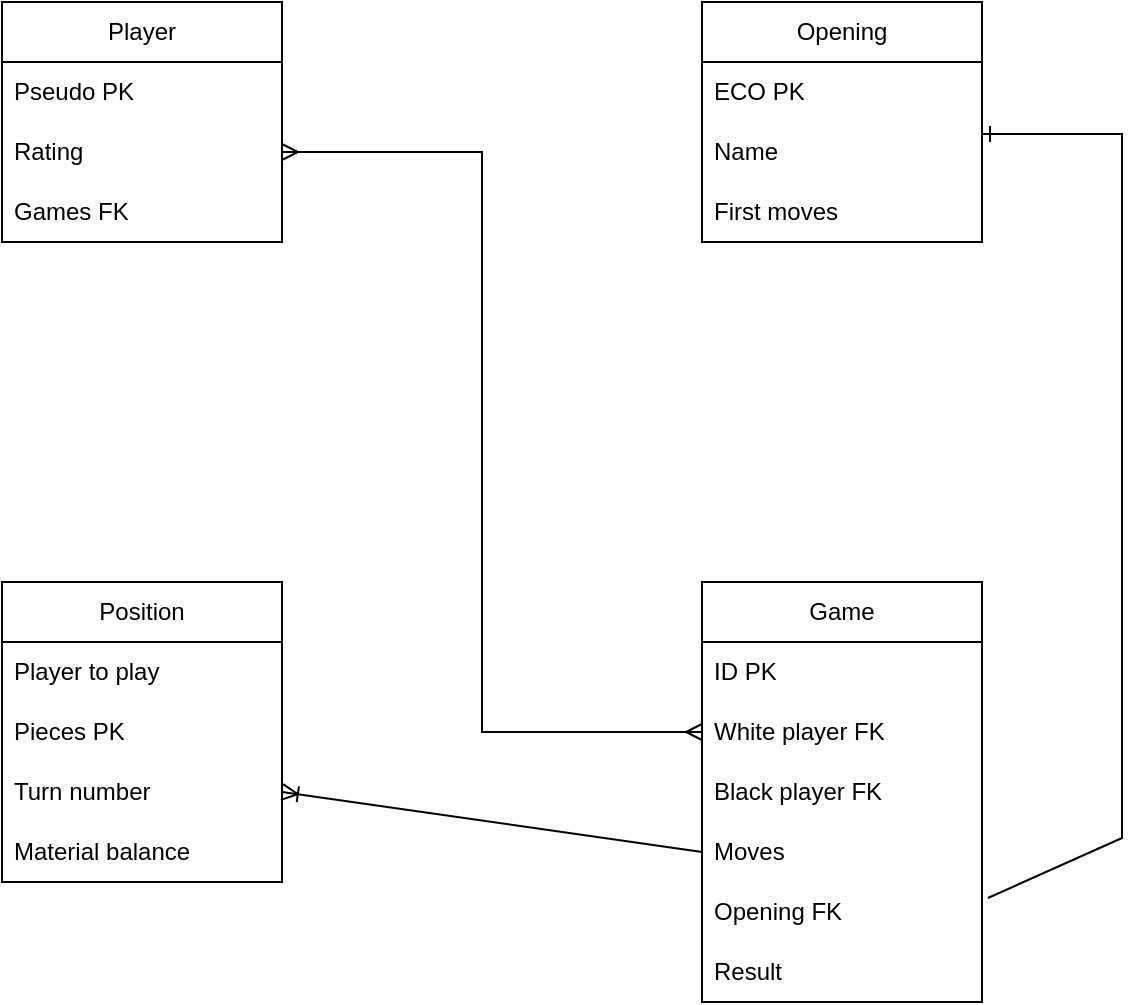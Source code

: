 <mxfile version="20.6.1" type="device"><diagram id="AFya_OGC2qRrq6D_98mX" name="Page-1"><mxGraphModel dx="1422" dy="786" grid="1" gridSize="10" guides="1" tooltips="1" connect="1" arrows="1" fold="1" page="1" pageScale="1" pageWidth="827" pageHeight="1169" math="0" shadow="0"><root><mxCell id="0"/><mxCell id="1" parent="0"/><mxCell id="JvUHdFuYBJIKDZNHeicM-10" value="Player" style="swimlane;fontStyle=0;childLayout=stackLayout;horizontal=1;startSize=30;horizontalStack=0;resizeParent=1;resizeParentMax=0;resizeLast=0;collapsible=1;marginBottom=0;whiteSpace=wrap;html=1;" parent="1" vertex="1"><mxGeometry x="40" y="40" width="140" height="120" as="geometry"/></mxCell><mxCell id="JvUHdFuYBJIKDZNHeicM-11" value="Pseudo PK" style="text;strokeColor=none;fillColor=none;align=left;verticalAlign=middle;spacingLeft=4;spacingRight=4;overflow=hidden;points=[[0,0.5],[1,0.5]];portConstraint=eastwest;rotatable=0;whiteSpace=wrap;html=1;" parent="JvUHdFuYBJIKDZNHeicM-10" vertex="1"><mxGeometry y="30" width="140" height="30" as="geometry"/></mxCell><mxCell id="JvUHdFuYBJIKDZNHeicM-12" value="Rating" style="text;strokeColor=none;fillColor=none;align=left;verticalAlign=middle;spacingLeft=4;spacingRight=4;overflow=hidden;points=[[0,0.5],[1,0.5]];portConstraint=eastwest;rotatable=0;whiteSpace=wrap;html=1;" parent="JvUHdFuYBJIKDZNHeicM-10" vertex="1"><mxGeometry y="60" width="140" height="30" as="geometry"/></mxCell><mxCell id="JvUHdFuYBJIKDZNHeicM-13" value="Games FK" style="text;strokeColor=none;fillColor=none;align=left;verticalAlign=middle;spacingLeft=4;spacingRight=4;overflow=hidden;points=[[0,0.5],[1,0.5]];portConstraint=eastwest;rotatable=0;whiteSpace=wrap;html=1;" parent="JvUHdFuYBJIKDZNHeicM-10" vertex="1"><mxGeometry y="90" width="140" height="30" as="geometry"/></mxCell><mxCell id="JvUHdFuYBJIKDZNHeicM-14" value="Opening" style="swimlane;fontStyle=0;childLayout=stackLayout;horizontal=1;startSize=30;horizontalStack=0;resizeParent=1;resizeParentMax=0;resizeLast=0;collapsible=1;marginBottom=0;whiteSpace=wrap;html=1;" parent="1" vertex="1"><mxGeometry x="390" y="40" width="140" height="120" as="geometry"/></mxCell><mxCell id="JvUHdFuYBJIKDZNHeicM-15" value="ECO PK" style="text;strokeColor=none;fillColor=none;align=left;verticalAlign=middle;spacingLeft=4;spacingRight=4;overflow=hidden;points=[[0,0.5],[1,0.5]];portConstraint=eastwest;rotatable=0;whiteSpace=wrap;html=1;" parent="JvUHdFuYBJIKDZNHeicM-14" vertex="1"><mxGeometry y="30" width="140" height="30" as="geometry"/></mxCell><mxCell id="JvUHdFuYBJIKDZNHeicM-16" value="Name" style="text;strokeColor=none;fillColor=none;align=left;verticalAlign=middle;spacingLeft=4;spacingRight=4;overflow=hidden;points=[[0,0.5],[1,0.5]];portConstraint=eastwest;rotatable=0;whiteSpace=wrap;html=1;" parent="JvUHdFuYBJIKDZNHeicM-14" vertex="1"><mxGeometry y="60" width="140" height="30" as="geometry"/></mxCell><mxCell id="JvUHdFuYBJIKDZNHeicM-17" value="First moves" style="text;strokeColor=none;fillColor=none;align=left;verticalAlign=middle;spacingLeft=4;spacingRight=4;overflow=hidden;points=[[0,0.5],[1,0.5]];portConstraint=eastwest;rotatable=0;whiteSpace=wrap;html=1;" parent="JvUHdFuYBJIKDZNHeicM-14" vertex="1"><mxGeometry y="90" width="140" height="30" as="geometry"/></mxCell><mxCell id="JvUHdFuYBJIKDZNHeicM-18" value="Position" style="swimlane;fontStyle=0;childLayout=stackLayout;horizontal=1;startSize=30;horizontalStack=0;resizeParent=1;resizeParentMax=0;resizeLast=0;collapsible=1;marginBottom=0;whiteSpace=wrap;html=1;" parent="1" vertex="1"><mxGeometry x="40" y="330" width="140" height="150" as="geometry"/></mxCell><mxCell id="JvUHdFuYBJIKDZNHeicM-20" value="Player to play" style="text;strokeColor=none;fillColor=none;align=left;verticalAlign=middle;spacingLeft=4;spacingRight=4;overflow=hidden;points=[[0,0.5],[1,0.5]];portConstraint=eastwest;rotatable=0;whiteSpace=wrap;html=1;" parent="JvUHdFuYBJIKDZNHeicM-18" vertex="1"><mxGeometry y="30" width="140" height="30" as="geometry"/></mxCell><mxCell id="JvUHdFuYBJIKDZNHeicM-19" value="Pieces PK" style="text;strokeColor=none;fillColor=none;align=left;verticalAlign=middle;spacingLeft=4;spacingRight=4;overflow=hidden;points=[[0,0.5],[1,0.5]];portConstraint=eastwest;rotatable=0;whiteSpace=wrap;html=1;" parent="JvUHdFuYBJIKDZNHeicM-18" vertex="1"><mxGeometry y="60" width="140" height="30" as="geometry"/></mxCell><mxCell id="JvUHdFuYBJIKDZNHeicM-22" value="Turn number" style="text;strokeColor=none;fillColor=none;align=left;verticalAlign=middle;spacingLeft=4;spacingRight=4;overflow=hidden;points=[[0,0.5],[1,0.5]];portConstraint=eastwest;rotatable=0;whiteSpace=wrap;html=1;" parent="JvUHdFuYBJIKDZNHeicM-18" vertex="1"><mxGeometry y="90" width="140" height="30" as="geometry"/></mxCell><mxCell id="JvUHdFuYBJIKDZNHeicM-21" value="Material balance" style="text;strokeColor=none;fillColor=none;align=left;verticalAlign=middle;spacingLeft=4;spacingRight=4;overflow=hidden;points=[[0,0.5],[1,0.5]];portConstraint=eastwest;rotatable=0;whiteSpace=wrap;html=1;" parent="JvUHdFuYBJIKDZNHeicM-18" vertex="1"><mxGeometry y="120" width="140" height="30" as="geometry"/></mxCell><mxCell id="JvUHdFuYBJIKDZNHeicM-23" value="Game" style="swimlane;fontStyle=0;childLayout=stackLayout;horizontal=1;startSize=30;horizontalStack=0;resizeParent=1;resizeParentMax=0;resizeLast=0;collapsible=1;marginBottom=0;whiteSpace=wrap;html=1;" parent="1" vertex="1"><mxGeometry x="390" y="330" width="140" height="210" as="geometry"/></mxCell><mxCell id="bcel9ICiEQ884QTAykPY-1" value="ID PK" style="text;strokeColor=none;fillColor=none;align=left;verticalAlign=middle;spacingLeft=4;spacingRight=4;overflow=hidden;points=[[0,0.5],[1,0.5]];portConstraint=eastwest;rotatable=0;whiteSpace=wrap;html=1;" vertex="1" parent="JvUHdFuYBJIKDZNHeicM-23"><mxGeometry y="30" width="140" height="30" as="geometry"/></mxCell><mxCell id="JvUHdFuYBJIKDZNHeicM-24" value="White player FK" style="text;strokeColor=none;fillColor=none;align=left;verticalAlign=middle;spacingLeft=4;spacingRight=4;overflow=hidden;points=[[0,0.5],[1,0.5]];portConstraint=eastwest;rotatable=0;whiteSpace=wrap;html=1;" parent="JvUHdFuYBJIKDZNHeicM-23" vertex="1"><mxGeometry y="60" width="140" height="30" as="geometry"/></mxCell><mxCell id="JvUHdFuYBJIKDZNHeicM-25" value="Black player FK" style="text;strokeColor=none;fillColor=none;align=left;verticalAlign=middle;spacingLeft=4;spacingRight=4;overflow=hidden;points=[[0,0.5],[1,0.5]];portConstraint=eastwest;rotatable=0;whiteSpace=wrap;html=1;" parent="JvUHdFuYBJIKDZNHeicM-23" vertex="1"><mxGeometry y="90" width="140" height="30" as="geometry"/></mxCell><mxCell id="JvUHdFuYBJIKDZNHeicM-26" value="Moves" style="text;strokeColor=none;fillColor=none;align=left;verticalAlign=middle;spacingLeft=4;spacingRight=4;overflow=hidden;points=[[0,0.5],[1,0.5]];portConstraint=eastwest;rotatable=0;whiteSpace=wrap;html=1;" parent="JvUHdFuYBJIKDZNHeicM-23" vertex="1"><mxGeometry y="120" width="140" height="30" as="geometry"/></mxCell><mxCell id="JvUHdFuYBJIKDZNHeicM-27" value="Opening FK" style="text;strokeColor=none;fillColor=none;align=left;verticalAlign=middle;spacingLeft=4;spacingRight=4;overflow=hidden;points=[[0,0.5],[1,0.5]];portConstraint=eastwest;rotatable=0;whiteSpace=wrap;html=1;" parent="JvUHdFuYBJIKDZNHeicM-23" vertex="1"><mxGeometry y="150" width="140" height="30" as="geometry"/></mxCell><mxCell id="JvUHdFuYBJIKDZNHeicM-28" value="Result" style="text;strokeColor=none;fillColor=none;align=left;verticalAlign=middle;spacingLeft=4;spacingRight=4;overflow=hidden;points=[[0,0.5],[1,0.5]];portConstraint=eastwest;rotatable=0;whiteSpace=wrap;html=1;" parent="JvUHdFuYBJIKDZNHeicM-23" vertex="1"><mxGeometry y="180" width="140" height="30" as="geometry"/></mxCell><mxCell id="JvUHdFuYBJIKDZNHeicM-30" value="" style="endArrow=ERone;html=1;rounded=0;exitX=1.021;exitY=0.267;exitDx=0;exitDy=0;exitPerimeter=0;entryX=1;entryY=0.2;entryDx=0;entryDy=0;entryPerimeter=0;endFill=0;" parent="1" source="JvUHdFuYBJIKDZNHeicM-27" target="JvUHdFuYBJIKDZNHeicM-16" edge="1"><mxGeometry width="50" height="50" relative="1" as="geometry"><mxPoint x="330" y="430" as="sourcePoint"/><mxPoint x="600" y="100" as="targetPoint"/><Array as="points"><mxPoint x="600" y="458"/><mxPoint x="600" y="106"/></Array></mxGeometry></mxCell><mxCell id="JvUHdFuYBJIKDZNHeicM-31" value="" style="endArrow=ERoneToMany;html=1;rounded=0;exitX=0;exitY=0.5;exitDx=0;exitDy=0;entryX=1;entryY=0.5;entryDx=0;entryDy=0;endFill=0;" parent="1" source="JvUHdFuYBJIKDZNHeicM-26" target="JvUHdFuYBJIKDZNHeicM-22" edge="1"><mxGeometry width="50" height="50" relative="1" as="geometry"><mxPoint x="330" y="430" as="sourcePoint"/><mxPoint x="380" y="380" as="targetPoint"/></mxGeometry></mxCell><mxCell id="JvUHdFuYBJIKDZNHeicM-32" value="" style="endArrow=ERmany;html=1;rounded=0;exitX=0;exitY=0.5;exitDx=0;exitDy=0;entryX=1;entryY=0.5;entryDx=0;entryDy=0;endFill=0;startArrow=ERmany;startFill=0;" parent="1" source="JvUHdFuYBJIKDZNHeicM-24" target="JvUHdFuYBJIKDZNHeicM-12" edge="1"><mxGeometry width="50" height="50" relative="1" as="geometry"><mxPoint x="330" y="430" as="sourcePoint"/><mxPoint x="380" y="380" as="targetPoint"/><Array as="points"><mxPoint x="280" y="405"/><mxPoint x="280" y="115"/></Array></mxGeometry></mxCell></root></mxGraphModel></diagram></mxfile>